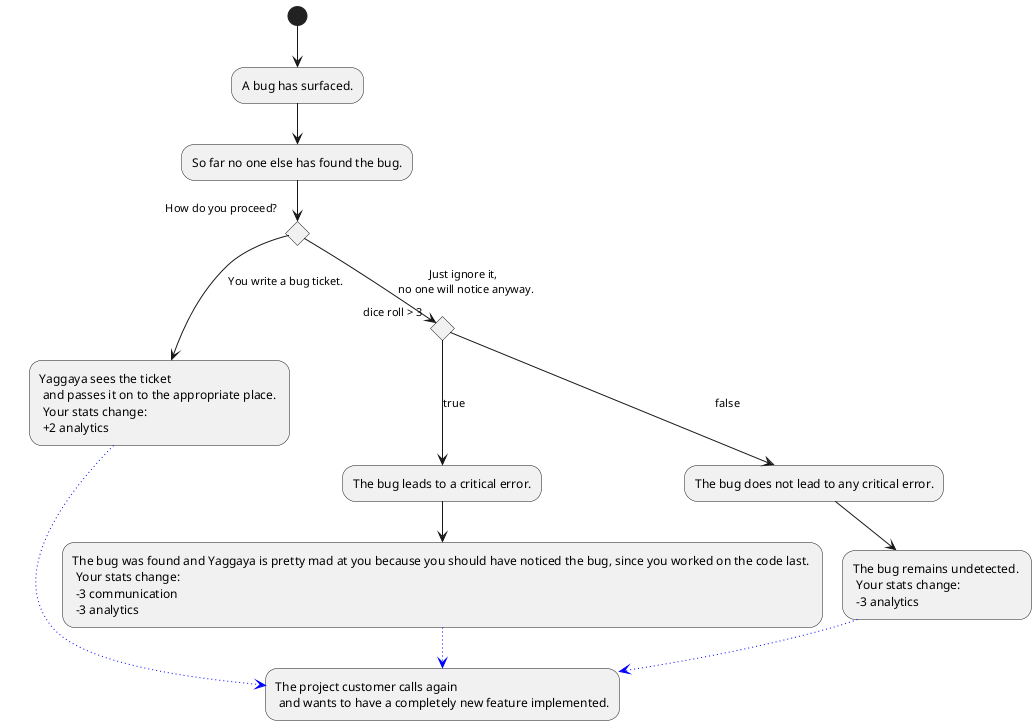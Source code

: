 @startuml
(*) --> "A bug has surfaced."
--> "So far no one else has found the bug."
if "How do you proceed?" then 
--> [You write a bug ticket.] "Yaggaya sees the ticket \n and passes it on to the appropriate place. \n Your stats change: \n +2 analytics" as bugTicket
else
--> [Just ignore it, \n no one will notice anyway.] if "dice roll > 3" then
--> [true] "The bug leads to a critical error."
--> "The bug was found and Yaggaya is pretty mad at you because you should have noticed the bug, since you worked on the code last. \n Your stats change: \n -3 communication \n -3 analytics" as badEnd

else
--> [false] "The bug does not lead to any critical error."
--> "The bug remains undetected. \n Your stats change: \n -3 analytics" 
-[#blue,dotted]-> "The project customer calls again \n and wants to have a completely new feature implemented." as nextDecision 
endif
badEnd -[#blue,dotted]-> nextDecision
bugTicket -[#blue,dotted]-> nextDecision
@enduml